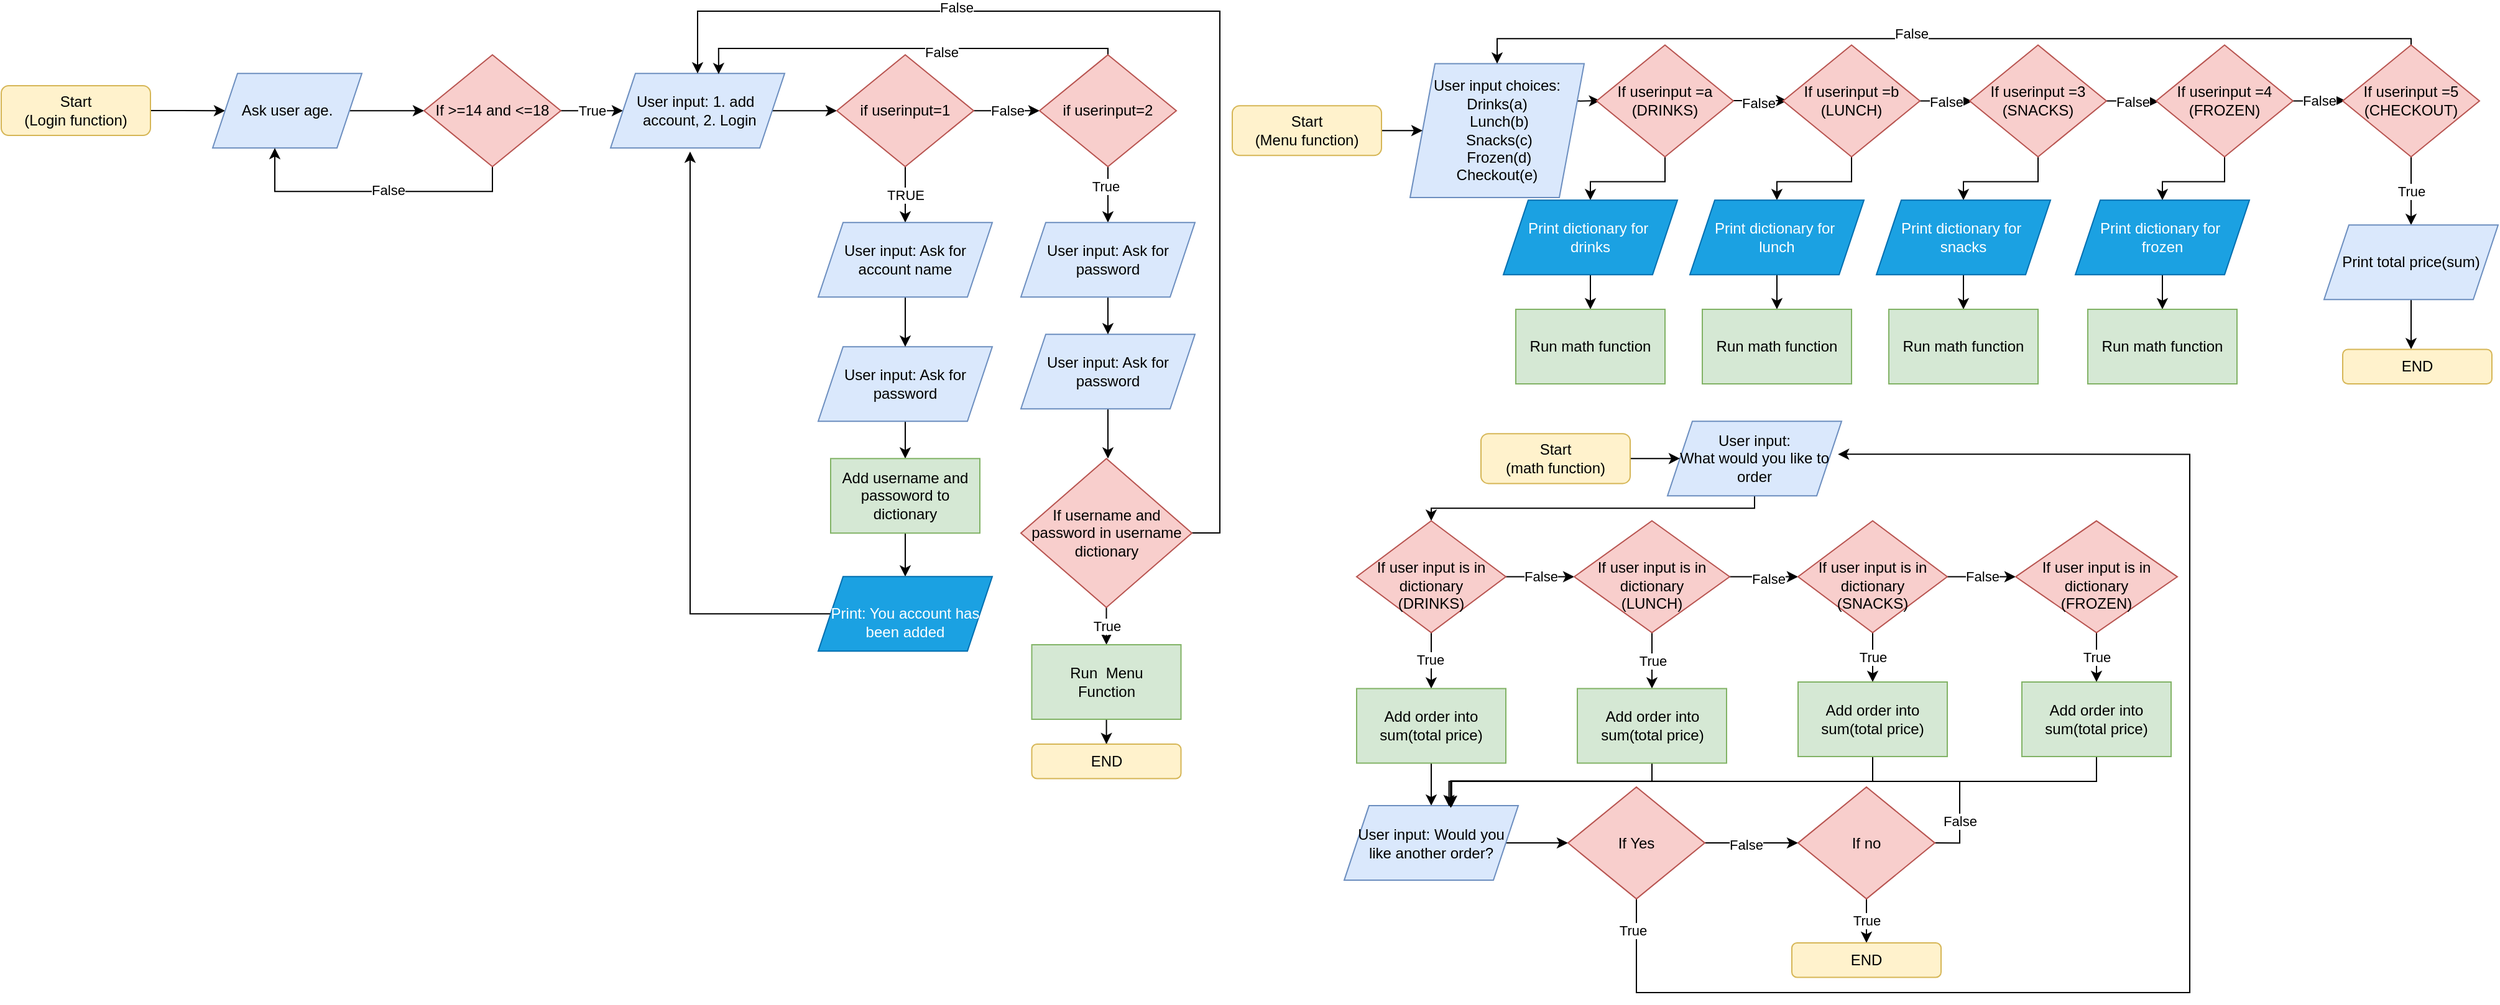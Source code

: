 <mxfile version="21.2.9" type="device">
  <diagram name="Page-1" id="c93hOQ8DvyCHXwdb_RiX">
    <mxGraphModel dx="1313" dy="796" grid="1" gridSize="10" guides="1" tooltips="1" connect="1" arrows="1" fold="1" page="1" pageScale="1" pageWidth="827" pageHeight="1169" math="0" shadow="0">
      <root>
        <mxCell id="0" />
        <mxCell id="1" parent="0" />
        <mxCell id="sAPqX24pcC3J2kppDREi-6" style="edgeStyle=orthogonalEdgeStyle;rounded=0;orthogonalLoop=1;jettySize=auto;html=1;entryX=0;entryY=0.5;entryDx=0;entryDy=0;" parent="1" source="sAPqX24pcC3J2kppDREi-2" target="sAPqX24pcC3J2kppDREi-3" edge="1">
          <mxGeometry relative="1" as="geometry" />
        </mxCell>
        <mxCell id="sAPqX24pcC3J2kppDREi-2" value="Start&lt;br&gt;(Login function)" style="rounded=1;whiteSpace=wrap;html=1;fillColor=#fff2cc;strokeColor=#d6b656;" parent="1" vertex="1">
          <mxGeometry x="60" y="130" width="120" height="40" as="geometry" />
        </mxCell>
        <mxCell id="sAPqX24pcC3J2kppDREi-7" style="edgeStyle=orthogonalEdgeStyle;rounded=0;orthogonalLoop=1;jettySize=auto;html=1;" parent="1" source="sAPqX24pcC3J2kppDREi-3" target="sAPqX24pcC3J2kppDREi-5" edge="1">
          <mxGeometry relative="1" as="geometry" />
        </mxCell>
        <mxCell id="sAPqX24pcC3J2kppDREi-3" value="Ask user age." style="shape=parallelogram;perimeter=parallelogramPerimeter;whiteSpace=wrap;html=1;fixedSize=1;fillColor=#dae8fc;strokeColor=#6c8ebf;" parent="1" vertex="1">
          <mxGeometry x="230" y="120.14" width="120" height="60" as="geometry" />
        </mxCell>
        <mxCell id="sAPqX24pcC3J2kppDREi-12" style="edgeStyle=orthogonalEdgeStyle;rounded=0;orthogonalLoop=1;jettySize=auto;html=1;exitX=0.5;exitY=1;exitDx=0;exitDy=0;" parent="1" source="sAPqX24pcC3J2kppDREi-5" edge="1">
          <mxGeometry relative="1" as="geometry">
            <mxPoint x="280" y="180.14" as="targetPoint" />
            <Array as="points">
              <mxPoint x="455" y="215.14" />
              <mxPoint x="280" y="215.14" />
              <mxPoint x="280" y="180.14" />
            </Array>
          </mxGeometry>
        </mxCell>
        <mxCell id="sAPqX24pcC3J2kppDREi-13" value="False" style="edgeLabel;html=1;align=center;verticalAlign=middle;resizable=0;points=[];" parent="sAPqX24pcC3J2kppDREi-12" vertex="1" connectable="0">
          <mxGeometry x="-0.092" y="-1" relative="1" as="geometry">
            <mxPoint as="offset" />
          </mxGeometry>
        </mxCell>
        <mxCell id="sAPqX24pcC3J2kppDREi-15" value="True" style="edgeStyle=orthogonalEdgeStyle;rounded=0;orthogonalLoop=1;jettySize=auto;html=1;entryX=0;entryY=0.5;entryDx=0;entryDy=0;" parent="1" source="sAPqX24pcC3J2kppDREi-5" target="sAPqX24pcC3J2kppDREi-14" edge="1">
          <mxGeometry relative="1" as="geometry" />
        </mxCell>
        <mxCell id="sAPqX24pcC3J2kppDREi-5" value="If &amp;gt;=14 and &amp;lt;=18" style="rhombus;whiteSpace=wrap;html=1;fillColor=#f8cecc;strokeColor=#b85450;" parent="1" vertex="1">
          <mxGeometry x="400" y="105.14" width="110" height="90" as="geometry" />
        </mxCell>
        <mxCell id="sAPqX24pcC3J2kppDREi-24" style="edgeStyle=orthogonalEdgeStyle;rounded=0;orthogonalLoop=1;jettySize=auto;html=1;" parent="1" source="sAPqX24pcC3J2kppDREi-14" target="sAPqX24pcC3J2kppDREi-16" edge="1">
          <mxGeometry relative="1" as="geometry" />
        </mxCell>
        <mxCell id="sAPqX24pcC3J2kppDREi-14" value="User input: 1. add&amp;nbsp;&lt;br&gt;&amp;nbsp;account, 2. Login" style="shape=parallelogram;perimeter=parallelogramPerimeter;whiteSpace=wrap;html=1;fixedSize=1;fillColor=#dae8fc;strokeColor=#6c8ebf;" parent="1" vertex="1">
          <mxGeometry x="550" y="120.14" width="140" height="60" as="geometry" />
        </mxCell>
        <mxCell id="sAPqX24pcC3J2kppDREi-22" value="TRUE" style="edgeStyle=orthogonalEdgeStyle;rounded=0;orthogonalLoop=1;jettySize=auto;html=1;" parent="1" source="sAPqX24pcC3J2kppDREi-16" target="sAPqX24pcC3J2kppDREi-19" edge="1">
          <mxGeometry relative="1" as="geometry" />
        </mxCell>
        <mxCell id="sAPqX24pcC3J2kppDREi-31" value="False" style="edgeStyle=orthogonalEdgeStyle;rounded=0;orthogonalLoop=1;jettySize=auto;html=1;entryX=0;entryY=0.5;entryDx=0;entryDy=0;" parent="1" source="sAPqX24pcC3J2kppDREi-16" target="sAPqX24pcC3J2kppDREi-18" edge="1">
          <mxGeometry relative="1" as="geometry" />
        </mxCell>
        <mxCell id="sAPqX24pcC3J2kppDREi-16" value="if userinput=1" style="rhombus;whiteSpace=wrap;html=1;fillColor=#f8cecc;strokeColor=#b85450;" parent="1" vertex="1">
          <mxGeometry x="732" y="105.14" width="110" height="90" as="geometry" />
        </mxCell>
        <mxCell id="sAPqX24pcC3J2kppDREi-27" value="" style="edgeStyle=orthogonalEdgeStyle;rounded=0;orthogonalLoop=1;jettySize=auto;html=1;" parent="1" source="sAPqX24pcC3J2kppDREi-17" target="sAPqX24pcC3J2kppDREi-26" edge="1">
          <mxGeometry x="0.594" y="23" relative="1" as="geometry">
            <mxPoint as="offset" />
          </mxGeometry>
        </mxCell>
        <mxCell id="sAPqX24pcC3J2kppDREi-17" value="User input: Ask for password" style="shape=parallelogram;perimeter=parallelogramPerimeter;whiteSpace=wrap;html=1;fixedSize=1;fillColor=#dae8fc;strokeColor=#6c8ebf;" parent="1" vertex="1">
          <mxGeometry x="717" y="340.14" width="140" height="60" as="geometry" />
        </mxCell>
        <mxCell id="sAPqX24pcC3J2kppDREi-32" style="edgeStyle=orthogonalEdgeStyle;rounded=0;orthogonalLoop=1;jettySize=auto;html=1;entryX=0.5;entryY=0;entryDx=0;entryDy=0;" parent="1" source="sAPqX24pcC3J2kppDREi-18" target="sAPqX24pcC3J2kppDREi-21" edge="1">
          <mxGeometry relative="1" as="geometry" />
        </mxCell>
        <mxCell id="sAPqX24pcC3J2kppDREi-48" value="True" style="edgeLabel;html=1;align=center;verticalAlign=middle;resizable=0;points=[];" parent="sAPqX24pcC3J2kppDREi-32" vertex="1" connectable="0">
          <mxGeometry x="-0.288" y="-2" relative="1" as="geometry">
            <mxPoint as="offset" />
          </mxGeometry>
        </mxCell>
        <mxCell id="_w8bl6HFfjUdUU0fpf9U-6" style="edgeStyle=orthogonalEdgeStyle;rounded=0;orthogonalLoop=1;jettySize=auto;html=1;entryX=0.621;entryY=0.009;entryDx=0;entryDy=0;entryPerimeter=0;" edge="1" parent="1" source="sAPqX24pcC3J2kppDREi-18" target="sAPqX24pcC3J2kppDREi-14">
          <mxGeometry relative="1" as="geometry">
            <mxPoint x="1030" y="150.14" as="targetPoint" />
            <Array as="points">
              <mxPoint x="950" y="100" />
              <mxPoint x="637" y="100" />
            </Array>
          </mxGeometry>
        </mxCell>
        <mxCell id="_w8bl6HFfjUdUU0fpf9U-8" value="False" style="edgeLabel;html=1;align=center;verticalAlign=middle;resizable=0;points=[];" vertex="1" connectable="0" parent="_w8bl6HFfjUdUU0fpf9U-6">
          <mxGeometry x="-0.176" y="3" relative="1" as="geometry">
            <mxPoint as="offset" />
          </mxGeometry>
        </mxCell>
        <mxCell id="sAPqX24pcC3J2kppDREi-18" value="if userinput=2" style="rhombus;whiteSpace=wrap;html=1;fillColor=#f8cecc;strokeColor=#b85450;" parent="1" vertex="1">
          <mxGeometry x="895" y="105.14" width="110" height="90" as="geometry" />
        </mxCell>
        <mxCell id="sAPqX24pcC3J2kppDREi-23" style="edgeStyle=orthogonalEdgeStyle;rounded=0;orthogonalLoop=1;jettySize=auto;html=1;entryX=0.5;entryY=0;entryDx=0;entryDy=0;" parent="1" source="sAPqX24pcC3J2kppDREi-19" target="sAPqX24pcC3J2kppDREi-17" edge="1">
          <mxGeometry relative="1" as="geometry" />
        </mxCell>
        <mxCell id="sAPqX24pcC3J2kppDREi-19" value="User input: Ask for account name" style="shape=parallelogram;perimeter=parallelogramPerimeter;whiteSpace=wrap;html=1;fixedSize=1;fillColor=#dae8fc;strokeColor=#6c8ebf;" parent="1" vertex="1">
          <mxGeometry x="717" y="240.14" width="140" height="60" as="geometry" />
        </mxCell>
        <mxCell id="sAPqX24pcC3J2kppDREi-40" style="edgeStyle=orthogonalEdgeStyle;rounded=0;orthogonalLoop=1;jettySize=auto;html=1;entryX=0.522;entryY=0;entryDx=0;entryDy=0;entryPerimeter=0;" parent="1" source="sAPqX24pcC3J2kppDREi-20" edge="1">
          <mxGeometry relative="1" as="geometry">
            <mxPoint x="950.03" y="430.14" as="targetPoint" />
          </mxGeometry>
        </mxCell>
        <mxCell id="sAPqX24pcC3J2kppDREi-20" value="User input: Ask for password" style="shape=parallelogram;perimeter=parallelogramPerimeter;whiteSpace=wrap;html=1;fixedSize=1;fillColor=#dae8fc;strokeColor=#6c8ebf;" parent="1" vertex="1">
          <mxGeometry x="880" y="330.14" width="140" height="60" as="geometry" />
        </mxCell>
        <mxCell id="_w8bl6HFfjUdUU0fpf9U-1" style="edgeStyle=orthogonalEdgeStyle;rounded=0;orthogonalLoop=1;jettySize=auto;html=1;entryX=0.5;entryY=0;entryDx=0;entryDy=0;" edge="1" parent="1" source="sAPqX24pcC3J2kppDREi-21" target="sAPqX24pcC3J2kppDREi-20">
          <mxGeometry relative="1" as="geometry" />
        </mxCell>
        <mxCell id="sAPqX24pcC3J2kppDREi-21" value="User input: Ask for password" style="shape=parallelogram;perimeter=parallelogramPerimeter;whiteSpace=wrap;html=1;fixedSize=1;fillColor=#dae8fc;strokeColor=#6c8ebf;" parent="1" vertex="1">
          <mxGeometry x="880" y="240.14" width="140" height="60" as="geometry" />
        </mxCell>
        <mxCell id="4Q9XA_miV3cwY5ju5Qzq-4" style="edgeStyle=orthogonalEdgeStyle;rounded=0;orthogonalLoop=1;jettySize=auto;html=1;entryX=0.5;entryY=0;entryDx=0;entryDy=0;" parent="1" source="sAPqX24pcC3J2kppDREi-26" target="4Q9XA_miV3cwY5ju5Qzq-3" edge="1">
          <mxGeometry relative="1" as="geometry" />
        </mxCell>
        <mxCell id="sAPqX24pcC3J2kppDREi-26" value="Add username and passoword to dictionary" style="rounded=0;whiteSpace=wrap;html=1;fillColor=#d5e8d4;strokeColor=#82b366;" parent="1" vertex="1">
          <mxGeometry x="727" y="430.14" width="120" height="60" as="geometry" />
        </mxCell>
        <mxCell id="L-jvm7y-m4SU_3kIY5i--5" value="True" style="edgeStyle=orthogonalEdgeStyle;rounded=0;orthogonalLoop=1;jettySize=auto;html=1;" parent="1" source="sAPqX24pcC3J2kppDREi-42" target="L-jvm7y-m4SU_3kIY5i--1" edge="1">
          <mxGeometry relative="1" as="geometry" />
        </mxCell>
        <mxCell id="_w8bl6HFfjUdUU0fpf9U-3" style="edgeStyle=orthogonalEdgeStyle;rounded=0;orthogonalLoop=1;jettySize=auto;html=1;entryX=0.5;entryY=0;entryDx=0;entryDy=0;" edge="1" parent="1" source="sAPqX24pcC3J2kppDREi-42" target="sAPqX24pcC3J2kppDREi-14">
          <mxGeometry relative="1" as="geometry">
            <Array as="points">
              <mxPoint x="1040" y="490" />
              <mxPoint x="1040" y="70" />
              <mxPoint x="620" y="70" />
            </Array>
          </mxGeometry>
        </mxCell>
        <mxCell id="_w8bl6HFfjUdUU0fpf9U-4" value="False" style="edgeLabel;html=1;align=center;verticalAlign=middle;resizable=0;points=[];" vertex="1" connectable="0" parent="_w8bl6HFfjUdUU0fpf9U-3">
          <mxGeometry x="0.434" y="-3" relative="1" as="geometry">
            <mxPoint as="offset" />
          </mxGeometry>
        </mxCell>
        <mxCell id="sAPqX24pcC3J2kppDREi-42" value="If username and password in username dictionary" style="rhombus;whiteSpace=wrap;html=1;fillColor=#f8cecc;strokeColor=#b85450;" parent="1" vertex="1">
          <mxGeometry x="880" y="430.14" width="137.5" height="119.86" as="geometry" />
        </mxCell>
        <mxCell id="sAPqX24pcC3J2kppDREi-60" style="edgeStyle=orthogonalEdgeStyle;rounded=0;orthogonalLoop=1;jettySize=auto;html=1;entryX=0.026;entryY=0.497;entryDx=0;entryDy=0;entryPerimeter=0;" parent="1" target="sAPqX24pcC3J2kppDREi-55" edge="1">
          <mxGeometry relative="1" as="geometry">
            <mxPoint x="1273.003" y="142.24" as="sourcePoint" />
          </mxGeometry>
        </mxCell>
        <mxCell id="sAPqX24pcC3J2kppDREi-47" value="User input choices:&lt;br&gt;Drinks(a)&lt;br&gt;&amp;nbsp;Lunch(b)&lt;br&gt;&amp;nbsp;Snacks(c)&lt;br&gt;&amp;nbsp;Frozen(d)&lt;br&gt;Checkout(e)" style="shape=parallelogram;perimeter=parallelogramPerimeter;whiteSpace=wrap;html=1;fixedSize=1;fillColor=#dae8fc;strokeColor=#6c8ebf;" parent="1" vertex="1">
          <mxGeometry x="1193" y="112.28" width="140" height="107.72" as="geometry" />
        </mxCell>
        <mxCell id="sAPqX24pcC3J2kppDREi-61" style="edgeStyle=orthogonalEdgeStyle;rounded=0;orthogonalLoop=1;jettySize=auto;html=1;entryX=0.03;entryY=0.497;entryDx=0;entryDy=0;entryPerimeter=0;" parent="1" source="sAPqX24pcC3J2kppDREi-55" target="sAPqX24pcC3J2kppDREi-56" edge="1">
          <mxGeometry relative="1" as="geometry">
            <Array as="points">
              <mxPoint x="1492.99" y="142.28" />
            </Array>
          </mxGeometry>
        </mxCell>
        <mxCell id="sAPqX24pcC3J2kppDREi-87" value="False" style="edgeLabel;html=1;align=center;verticalAlign=middle;resizable=0;points=[];" parent="sAPqX24pcC3J2kppDREi-61" vertex="1" connectable="0">
          <mxGeometry x="-0.05" y="-2" relative="1" as="geometry">
            <mxPoint as="offset" />
          </mxGeometry>
        </mxCell>
        <mxCell id="i_FzINYeL-t58OxELR1C-27" style="edgeStyle=orthogonalEdgeStyle;rounded=0;orthogonalLoop=1;jettySize=auto;html=1;entryX=0.5;entryY=0;entryDx=0;entryDy=0;" parent="1" source="sAPqX24pcC3J2kppDREi-55" target="i_FzINYeL-t58OxELR1C-18" edge="1">
          <mxGeometry relative="1" as="geometry" />
        </mxCell>
        <mxCell id="sAPqX24pcC3J2kppDREi-55" value="If userinput =a&lt;br&gt;(DRINKS)" style="rhombus;whiteSpace=wrap;html=1;fillColor=#f8cecc;strokeColor=#b85450;" parent="1" vertex="1">
          <mxGeometry x="1342.99" y="97.28" width="110" height="90" as="geometry" />
        </mxCell>
        <mxCell id="sAPqX24pcC3J2kppDREi-62" value="False" style="edgeStyle=orthogonalEdgeStyle;rounded=0;orthogonalLoop=1;jettySize=auto;html=1;entryX=0.019;entryY=0.503;entryDx=0;entryDy=0;entryPerimeter=0;" parent="1" source="sAPqX24pcC3J2kppDREi-56" target="sAPqX24pcC3J2kppDREi-57" edge="1">
          <mxGeometry relative="1" as="geometry" />
        </mxCell>
        <mxCell id="i_FzINYeL-t58OxELR1C-28" style="edgeStyle=orthogonalEdgeStyle;rounded=0;orthogonalLoop=1;jettySize=auto;html=1;entryX=0.5;entryY=0;entryDx=0;entryDy=0;" parent="1" source="sAPqX24pcC3J2kppDREi-56" target="i_FzINYeL-t58OxELR1C-20" edge="1">
          <mxGeometry relative="1" as="geometry" />
        </mxCell>
        <mxCell id="sAPqX24pcC3J2kppDREi-56" value="If userinput =b&lt;br&gt;(LUNCH)" style="rhombus;whiteSpace=wrap;html=1;fillColor=#f8cecc;strokeColor=#b85450;" parent="1" vertex="1">
          <mxGeometry x="1492.99" y="97.28" width="110" height="90" as="geometry" />
        </mxCell>
        <mxCell id="sAPqX24pcC3J2kppDREi-63" value="False" style="edgeStyle=orthogonalEdgeStyle;rounded=0;orthogonalLoop=1;jettySize=auto;html=1;entryX=0.018;entryY=0.506;entryDx=0;entryDy=0;entryPerimeter=0;" parent="1" source="sAPqX24pcC3J2kppDREi-57" target="sAPqX24pcC3J2kppDREi-58" edge="1">
          <mxGeometry relative="1" as="geometry" />
        </mxCell>
        <mxCell id="i_FzINYeL-t58OxELR1C-29" style="edgeStyle=orthogonalEdgeStyle;rounded=0;orthogonalLoop=1;jettySize=auto;html=1;entryX=0.5;entryY=0;entryDx=0;entryDy=0;" parent="1" source="sAPqX24pcC3J2kppDREi-57" target="i_FzINYeL-t58OxELR1C-21" edge="1">
          <mxGeometry relative="1" as="geometry" />
        </mxCell>
        <mxCell id="sAPqX24pcC3J2kppDREi-57" value="If userinput =3&lt;br&gt;(SNACKS)" style="rhombus;whiteSpace=wrap;html=1;fillColor=#f8cecc;strokeColor=#b85450;" parent="1" vertex="1">
          <mxGeometry x="1642.99" y="97.28" width="110" height="90" as="geometry" />
        </mxCell>
        <mxCell id="sAPqX24pcC3J2kppDREi-64" value="False" style="edgeStyle=orthogonalEdgeStyle;rounded=0;orthogonalLoop=1;jettySize=auto;html=1;entryX=0.019;entryY=0.495;entryDx=0;entryDy=0;entryPerimeter=0;" parent="1" source="sAPqX24pcC3J2kppDREi-58" target="sAPqX24pcC3J2kppDREi-59" edge="1">
          <mxGeometry relative="1" as="geometry">
            <mxPoint x="1942.99" y="142.28" as="targetPoint" />
          </mxGeometry>
        </mxCell>
        <mxCell id="i_FzINYeL-t58OxELR1C-30" style="edgeStyle=orthogonalEdgeStyle;rounded=0;orthogonalLoop=1;jettySize=auto;html=1;entryX=0.5;entryY=0;entryDx=0;entryDy=0;" parent="1" source="sAPqX24pcC3J2kppDREi-58" target="i_FzINYeL-t58OxELR1C-22" edge="1">
          <mxGeometry relative="1" as="geometry" />
        </mxCell>
        <mxCell id="sAPqX24pcC3J2kppDREi-58" value="If userinput =4&lt;br&gt;(FROZEN)" style="rhombus;whiteSpace=wrap;html=1;fillColor=#f8cecc;strokeColor=#b85450;" parent="1" vertex="1">
          <mxGeometry x="1792.99" y="97.28" width="110" height="90" as="geometry" />
        </mxCell>
        <mxCell id="sAPqX24pcC3J2kppDREi-86" value="True" style="edgeStyle=orthogonalEdgeStyle;rounded=0;orthogonalLoop=1;jettySize=auto;html=1;" parent="1" source="sAPqX24pcC3J2kppDREi-59" target="sAPqX24pcC3J2kppDREi-83" edge="1">
          <mxGeometry relative="1" as="geometry" />
        </mxCell>
        <mxCell id="i_FzINYeL-t58OxELR1C-35" style="edgeStyle=orthogonalEdgeStyle;rounded=0;orthogonalLoop=1;jettySize=auto;html=1;entryX=0.5;entryY=0;entryDx=0;entryDy=0;" parent="1" source="sAPqX24pcC3J2kppDREi-59" target="sAPqX24pcC3J2kppDREi-47" edge="1">
          <mxGeometry relative="1" as="geometry">
            <Array as="points">
              <mxPoint x="1998" y="92.14" />
              <mxPoint x="1263" y="92.14" />
            </Array>
          </mxGeometry>
        </mxCell>
        <mxCell id="i_FzINYeL-t58OxELR1C-36" value="False" style="edgeLabel;html=1;align=center;verticalAlign=middle;resizable=0;points=[];" parent="i_FzINYeL-t58OxELR1C-35" vertex="1" connectable="0">
          <mxGeometry x="0.071" y="-4" relative="1" as="geometry">
            <mxPoint as="offset" />
          </mxGeometry>
        </mxCell>
        <mxCell id="sAPqX24pcC3J2kppDREi-59" value="If userinput =5&lt;br&gt;(CHECKOUT)" style="rhombus;whiteSpace=wrap;html=1;fillColor=#f8cecc;strokeColor=#b85450;" parent="1" vertex="1">
          <mxGeometry x="1942.99" y="97.28" width="110" height="90" as="geometry" />
        </mxCell>
        <mxCell id="i_FzINYeL-t58OxELR1C-43" style="edgeStyle=orthogonalEdgeStyle;rounded=0;orthogonalLoop=1;jettySize=auto;html=1;" parent="1" source="sAPqX24pcC3J2kppDREi-67" target="sAPqX24pcC3J2kppDREi-81" edge="1">
          <mxGeometry relative="1" as="geometry">
            <Array as="points">
              <mxPoint x="1470" y="470.14" />
              <mxPoint x="1210" y="470.14" />
            </Array>
          </mxGeometry>
        </mxCell>
        <mxCell id="sAPqX24pcC3J2kppDREi-67" value="User input: &lt;br&gt;What would you like to order" style="shape=parallelogram;perimeter=parallelogramPerimeter;whiteSpace=wrap;html=1;fixedSize=1;fillColor=#dae8fc;strokeColor=#6c8ebf;" parent="1" vertex="1">
          <mxGeometry x="1400" y="400.14" width="140" height="60" as="geometry" />
        </mxCell>
        <mxCell id="i_FzINYeL-t58OxELR1C-53" value="False" style="edgeStyle=orthogonalEdgeStyle;rounded=0;orthogonalLoop=1;jettySize=auto;html=1;" parent="1" source="sAPqX24pcC3J2kppDREi-81" target="i_FzINYeL-t58OxELR1C-50" edge="1">
          <mxGeometry relative="1" as="geometry" />
        </mxCell>
        <mxCell id="i_FzINYeL-t58OxELR1C-59" style="edgeStyle=orthogonalEdgeStyle;rounded=0;orthogonalLoop=1;jettySize=auto;html=1;entryX=0.5;entryY=0;entryDx=0;entryDy=0;" parent="1" source="sAPqX24pcC3J2kppDREi-81" target="sAPqX24pcC3J2kppDREi-82" edge="1">
          <mxGeometry relative="1" as="geometry" />
        </mxCell>
        <mxCell id="i_FzINYeL-t58OxELR1C-67" value="True" style="edgeLabel;html=1;align=center;verticalAlign=middle;resizable=0;points=[];" parent="i_FzINYeL-t58OxELR1C-59" vertex="1" connectable="0">
          <mxGeometry x="-0.073" y="-1" relative="1" as="geometry">
            <mxPoint as="offset" />
          </mxGeometry>
        </mxCell>
        <mxCell id="sAPqX24pcC3J2kppDREi-81" value="&lt;br&gt;If user input is in dictionary&lt;br&gt;(DRINKS)" style="rhombus;whiteSpace=wrap;html=1;fillColor=#f8cecc;strokeColor=#b85450;" parent="1" vertex="1">
          <mxGeometry x="1150" y="480.28" width="120" height="90" as="geometry" />
        </mxCell>
        <mxCell id="_w8bl6HFfjUdUU0fpf9U-24" style="edgeStyle=orthogonalEdgeStyle;rounded=0;orthogonalLoop=1;jettySize=auto;html=1;" edge="1" parent="1" source="sAPqX24pcC3J2kppDREi-82" target="sAPqX24pcC3J2kppDREi-124">
          <mxGeometry relative="1" as="geometry" />
        </mxCell>
        <mxCell id="sAPqX24pcC3J2kppDREi-82" value="Add order into sum(total price)" style="rounded=0;whiteSpace=wrap;html=1;fillColor=#d5e8d4;strokeColor=#82b366;" parent="1" vertex="1">
          <mxGeometry x="1150" y="615.28" width="120" height="60" as="geometry" />
        </mxCell>
        <mxCell id="sAPqX24pcC3J2kppDREi-109" style="edgeStyle=orthogonalEdgeStyle;rounded=0;orthogonalLoop=1;jettySize=auto;html=1;" parent="1" source="sAPqX24pcC3J2kppDREi-83" edge="1">
          <mxGeometry relative="1" as="geometry">
            <mxPoint x="1998" y="342.14" as="targetPoint" />
          </mxGeometry>
        </mxCell>
        <mxCell id="sAPqX24pcC3J2kppDREi-83" value="Print total price(sum)" style="shape=parallelogram;perimeter=parallelogramPerimeter;whiteSpace=wrap;html=1;fixedSize=1;fillColor=#dae8fc;strokeColor=#6c8ebf;" parent="1" vertex="1">
          <mxGeometry x="1927.99" y="242.14" width="140" height="60" as="geometry" />
        </mxCell>
        <mxCell id="sAPqX24pcC3J2kppDREi-110" value="END" style="rounded=1;whiteSpace=wrap;html=1;fillColor=#fff2cc;strokeColor=#d6b656;" parent="1" vertex="1">
          <mxGeometry x="1943" y="342.28" width="120" height="27.72" as="geometry" />
        </mxCell>
        <mxCell id="_w8bl6HFfjUdUU0fpf9U-22" style="edgeStyle=orthogonalEdgeStyle;rounded=0;orthogonalLoop=1;jettySize=auto;html=1;" edge="1" parent="1" source="sAPqX24pcC3J2kppDREi-124" target="sAPqX24pcC3J2kppDREi-125">
          <mxGeometry relative="1" as="geometry" />
        </mxCell>
        <mxCell id="sAPqX24pcC3J2kppDREi-124" value="User input: Would you like another order?" style="shape=parallelogram;perimeter=parallelogramPerimeter;whiteSpace=wrap;html=1;fixedSize=1;fillColor=#dae8fc;strokeColor=#6c8ebf;" parent="1" vertex="1">
          <mxGeometry x="1140" y="709.56" width="140" height="60" as="geometry" />
        </mxCell>
        <mxCell id="i_FzINYeL-t58OxELR1C-69" style="edgeStyle=orthogonalEdgeStyle;rounded=0;orthogonalLoop=1;jettySize=auto;html=1;" parent="1" source="sAPqX24pcC3J2kppDREi-125" target="sAPqX24pcC3J2kppDREi-126" edge="1">
          <mxGeometry relative="1" as="geometry" />
        </mxCell>
        <mxCell id="i_FzINYeL-t58OxELR1C-70" value="False" style="edgeLabel;html=1;align=center;verticalAlign=middle;resizable=0;points=[];" parent="i_FzINYeL-t58OxELR1C-69" vertex="1" connectable="0">
          <mxGeometry x="-0.204" y="-1" relative="1" as="geometry">
            <mxPoint x="3" as="offset" />
          </mxGeometry>
        </mxCell>
        <mxCell id="_w8bl6HFfjUdUU0fpf9U-30" style="edgeStyle=orthogonalEdgeStyle;rounded=0;orthogonalLoop=1;jettySize=auto;html=1;entryX=0.979;entryY=0.442;entryDx=0;entryDy=0;entryPerimeter=0;exitX=0.5;exitY=1;exitDx=0;exitDy=0;" edge="1" parent="1" source="sAPqX24pcC3J2kppDREi-125" target="sAPqX24pcC3J2kppDREi-67">
          <mxGeometry relative="1" as="geometry">
            <Array as="points">
              <mxPoint x="1375" y="860" />
              <mxPoint x="1820" y="860" />
              <mxPoint x="1820" y="427" />
            </Array>
          </mxGeometry>
        </mxCell>
        <mxCell id="_w8bl6HFfjUdUU0fpf9U-34" value="True" style="edgeLabel;html=1;align=center;verticalAlign=middle;resizable=0;points=[];" vertex="1" connectable="0" parent="_w8bl6HFfjUdUU0fpf9U-30">
          <mxGeometry x="-0.959" y="-3" relative="1" as="geometry">
            <mxPoint as="offset" />
          </mxGeometry>
        </mxCell>
        <mxCell id="sAPqX24pcC3J2kppDREi-125" value="If Yes" style="rhombus;whiteSpace=wrap;html=1;fillColor=#f8cecc;strokeColor=#b85450;" parent="1" vertex="1">
          <mxGeometry x="1320" y="694.56" width="110" height="90" as="geometry" />
        </mxCell>
        <mxCell id="L-jvm7y-m4SU_3kIY5i--10" value="True" style="edgeStyle=orthogonalEdgeStyle;rounded=0;orthogonalLoop=1;jettySize=auto;html=1;entryX=0.5;entryY=0;entryDx=0;entryDy=0;" parent="1" source="sAPqX24pcC3J2kppDREi-126" target="L-jvm7y-m4SU_3kIY5i--8" edge="1">
          <mxGeometry relative="1" as="geometry" />
        </mxCell>
        <mxCell id="_w8bl6HFfjUdUU0fpf9U-36" style="edgeStyle=orthogonalEdgeStyle;rounded=0;orthogonalLoop=1;jettySize=auto;html=1;entryX=0.602;entryY=0.007;entryDx=0;entryDy=0;entryPerimeter=0;exitX=1;exitY=0.5;exitDx=0;exitDy=0;" edge="1" parent="1" source="sAPqX24pcC3J2kppDREi-126" target="sAPqX24pcC3J2kppDREi-124">
          <mxGeometry relative="1" as="geometry">
            <mxPoint x="1640" y="740" as="targetPoint" />
            <Array as="points">
              <mxPoint x="1635" y="740" />
              <mxPoint x="1635" y="690" />
              <mxPoint x="1224" y="690" />
            </Array>
          </mxGeometry>
        </mxCell>
        <mxCell id="_w8bl6HFfjUdUU0fpf9U-37" value="False" style="edgeLabel;html=1;align=center;verticalAlign=middle;resizable=0;points=[];" vertex="1" connectable="0" parent="_w8bl6HFfjUdUU0fpf9U-36">
          <mxGeometry x="-0.848" relative="1" as="geometry">
            <mxPoint as="offset" />
          </mxGeometry>
        </mxCell>
        <mxCell id="sAPqX24pcC3J2kppDREi-126" value="If no" style="rhombus;whiteSpace=wrap;html=1;fillColor=#f8cecc;strokeColor=#b85450;" parent="1" vertex="1">
          <mxGeometry x="1505" y="694.56" width="110" height="90" as="geometry" />
        </mxCell>
        <mxCell id="L-jvm7y-m4SU_3kIY5i--16" style="edgeStyle=orthogonalEdgeStyle;rounded=0;orthogonalLoop=1;jettySize=auto;html=1;entryX=0.5;entryY=0;entryDx=0;entryDy=0;" parent="1" source="i_FzINYeL-t58OxELR1C-18" target="L-jvm7y-m4SU_3kIY5i--12" edge="1">
          <mxGeometry relative="1" as="geometry" />
        </mxCell>
        <mxCell id="i_FzINYeL-t58OxELR1C-18" value="Print dictionary for&amp;nbsp;&lt;br&gt;drinks" style="shape=parallelogram;perimeter=parallelogramPerimeter;whiteSpace=wrap;html=1;fixedSize=1;fillColor=#1ba1e2;strokeColor=#006EAF;fontColor=#ffffff;" parent="1" vertex="1">
          <mxGeometry x="1268" y="222.14" width="140" height="60" as="geometry" />
        </mxCell>
        <mxCell id="L-jvm7y-m4SU_3kIY5i--21" style="edgeStyle=orthogonalEdgeStyle;rounded=0;orthogonalLoop=1;jettySize=auto;html=1;entryX=0.5;entryY=0;entryDx=0;entryDy=0;" parent="1" source="i_FzINYeL-t58OxELR1C-20" target="L-jvm7y-m4SU_3kIY5i--13" edge="1">
          <mxGeometry relative="1" as="geometry" />
        </mxCell>
        <mxCell id="i_FzINYeL-t58OxELR1C-20" value="Print dictionary for&amp;nbsp;&lt;br&gt;lunch" style="shape=parallelogram;perimeter=parallelogramPerimeter;whiteSpace=wrap;html=1;fixedSize=1;fillColor=#1ba1e2;strokeColor=#006EAF;fontColor=#ffffff;" parent="1" vertex="1">
          <mxGeometry x="1418" y="222.14" width="140" height="60" as="geometry" />
        </mxCell>
        <mxCell id="L-jvm7y-m4SU_3kIY5i--23" style="edgeStyle=orthogonalEdgeStyle;rounded=0;orthogonalLoop=1;jettySize=auto;html=1;entryX=0.5;entryY=0;entryDx=0;entryDy=0;" parent="1" source="i_FzINYeL-t58OxELR1C-21" target="L-jvm7y-m4SU_3kIY5i--14" edge="1">
          <mxGeometry relative="1" as="geometry" />
        </mxCell>
        <mxCell id="i_FzINYeL-t58OxELR1C-21" value="Print dictionary for&amp;nbsp;&lt;br&gt;snacks" style="shape=parallelogram;perimeter=parallelogramPerimeter;whiteSpace=wrap;html=1;fixedSize=1;fillColor=#1ba1e2;strokeColor=#006EAF;fontColor=#ffffff;" parent="1" vertex="1">
          <mxGeometry x="1568" y="222.14" width="140" height="60" as="geometry" />
        </mxCell>
        <mxCell id="L-jvm7y-m4SU_3kIY5i--24" style="edgeStyle=orthogonalEdgeStyle;rounded=0;orthogonalLoop=1;jettySize=auto;html=1;" parent="1" source="i_FzINYeL-t58OxELR1C-22" target="L-jvm7y-m4SU_3kIY5i--15" edge="1">
          <mxGeometry relative="1" as="geometry" />
        </mxCell>
        <mxCell id="i_FzINYeL-t58OxELR1C-22" value="Print dictionary for&amp;nbsp;&lt;br&gt;frozen" style="shape=parallelogram;perimeter=parallelogramPerimeter;whiteSpace=wrap;html=1;fixedSize=1;fillColor=#1ba1e2;strokeColor=#006EAF;fontColor=#ffffff;" parent="1" vertex="1">
          <mxGeometry x="1728" y="222.14" width="140" height="60" as="geometry" />
        </mxCell>
        <mxCell id="i_FzINYeL-t58OxELR1C-55" style="edgeStyle=orthogonalEdgeStyle;rounded=0;orthogonalLoop=1;jettySize=auto;html=1;" parent="1" source="i_FzINYeL-t58OxELR1C-50" target="i_FzINYeL-t58OxELR1C-51" edge="1">
          <mxGeometry relative="1" as="geometry" />
        </mxCell>
        <mxCell id="i_FzINYeL-t58OxELR1C-57" value="False" style="edgeLabel;html=1;align=center;verticalAlign=middle;resizable=0;points=[];" parent="i_FzINYeL-t58OxELR1C-55" vertex="1" connectable="0">
          <mxGeometry x="0.109" y="-1" relative="1" as="geometry">
            <mxPoint as="offset" />
          </mxGeometry>
        </mxCell>
        <mxCell id="_w8bl6HFfjUdUU0fpf9U-16" value="True" style="edgeStyle=orthogonalEdgeStyle;rounded=0;orthogonalLoop=1;jettySize=auto;html=1;entryX=0.5;entryY=0;entryDx=0;entryDy=0;" edge="1" parent="1" source="i_FzINYeL-t58OxELR1C-50" target="_w8bl6HFfjUdUU0fpf9U-12">
          <mxGeometry relative="1" as="geometry" />
        </mxCell>
        <mxCell id="i_FzINYeL-t58OxELR1C-50" value="&lt;br&gt;If user input is in dictionary&lt;br&gt;(LUNCH)" style="rhombus;whiteSpace=wrap;html=1;fillColor=#f8cecc;strokeColor=#b85450;" parent="1" vertex="1">
          <mxGeometry x="1325" y="480.28" width="125" height="90" as="geometry" />
        </mxCell>
        <mxCell id="i_FzINYeL-t58OxELR1C-56" value="False" style="edgeStyle=orthogonalEdgeStyle;rounded=0;orthogonalLoop=1;jettySize=auto;html=1;" parent="1" source="i_FzINYeL-t58OxELR1C-51" target="i_FzINYeL-t58OxELR1C-52" edge="1">
          <mxGeometry relative="1" as="geometry" />
        </mxCell>
        <mxCell id="_w8bl6HFfjUdUU0fpf9U-17" value="True" style="edgeStyle=orthogonalEdgeStyle;rounded=0;orthogonalLoop=1;jettySize=auto;html=1;entryX=0.5;entryY=0;entryDx=0;entryDy=0;" edge="1" parent="1" source="i_FzINYeL-t58OxELR1C-51" target="_w8bl6HFfjUdUU0fpf9U-13">
          <mxGeometry relative="1" as="geometry" />
        </mxCell>
        <mxCell id="i_FzINYeL-t58OxELR1C-51" value="&lt;br&gt;If user input is in dictionary&lt;br&gt;(SNACKS)" style="rhombus;whiteSpace=wrap;html=1;fillColor=#f8cecc;strokeColor=#b85450;" parent="1" vertex="1">
          <mxGeometry x="1505" y="480.28" width="120" height="90" as="geometry" />
        </mxCell>
        <mxCell id="_w8bl6HFfjUdUU0fpf9U-18" value="True" style="edgeStyle=orthogonalEdgeStyle;rounded=0;orthogonalLoop=1;jettySize=auto;html=1;" edge="1" parent="1" source="i_FzINYeL-t58OxELR1C-52" target="_w8bl6HFfjUdUU0fpf9U-15">
          <mxGeometry relative="1" as="geometry" />
        </mxCell>
        <mxCell id="i_FzINYeL-t58OxELR1C-52" value="&lt;br&gt;If user input is in dictionary&lt;br&gt;(FROZEN)" style="rhombus;whiteSpace=wrap;html=1;fillColor=#f8cecc;strokeColor=#b85450;" parent="1" vertex="1">
          <mxGeometry x="1680" y="480.28" width="130" height="90" as="geometry" />
        </mxCell>
        <mxCell id="4_mMgGhHoww_KSIwSyRq-2" style="edgeStyle=orthogonalEdgeStyle;rounded=0;orthogonalLoop=1;jettySize=auto;html=1;entryX=0.457;entryY=1.048;entryDx=0;entryDy=0;entryPerimeter=0;" parent="1" source="4Q9XA_miV3cwY5ju5Qzq-3" target="sAPqX24pcC3J2kppDREi-14" edge="1">
          <mxGeometry relative="1" as="geometry" />
        </mxCell>
        <mxCell id="4Q9XA_miV3cwY5ju5Qzq-3" value="&lt;br&gt;Print: You account has been added" style="shape=parallelogram;perimeter=parallelogramPerimeter;whiteSpace=wrap;html=1;fixedSize=1;fillColor=#1ba1e2;strokeColor=#006EAF;fontColor=#ffffff;" parent="1" vertex="1">
          <mxGeometry x="717" y="525.14" width="140" height="60" as="geometry" />
        </mxCell>
        <mxCell id="L-jvm7y-m4SU_3kIY5i--6" style="edgeStyle=orthogonalEdgeStyle;rounded=0;orthogonalLoop=1;jettySize=auto;html=1;" parent="1" source="L-jvm7y-m4SU_3kIY5i--1" target="L-jvm7y-m4SU_3kIY5i--4" edge="1">
          <mxGeometry relative="1" as="geometry" />
        </mxCell>
        <mxCell id="L-jvm7y-m4SU_3kIY5i--1" value="Run&amp;nbsp; Menu&lt;br&gt;Function" style="rounded=0;whiteSpace=wrap;html=1;fillColor=#d5e8d4;strokeColor=#82b366;" parent="1" vertex="1">
          <mxGeometry x="888.75" y="580" width="120" height="60" as="geometry" />
        </mxCell>
        <mxCell id="L-jvm7y-m4SU_3kIY5i--3" style="edgeStyle=orthogonalEdgeStyle;rounded=0;orthogonalLoop=1;jettySize=auto;html=1;" parent="1" source="L-jvm7y-m4SU_3kIY5i--2" target="sAPqX24pcC3J2kppDREi-47" edge="1">
          <mxGeometry relative="1" as="geometry" />
        </mxCell>
        <mxCell id="L-jvm7y-m4SU_3kIY5i--2" value="Start&lt;br&gt;(Menu function)" style="rounded=1;whiteSpace=wrap;html=1;fillColor=#fff2cc;strokeColor=#d6b656;" parent="1" vertex="1">
          <mxGeometry x="1050" y="146.14" width="120" height="40" as="geometry" />
        </mxCell>
        <mxCell id="L-jvm7y-m4SU_3kIY5i--4" value="END" style="rounded=1;whiteSpace=wrap;html=1;fillColor=#fff2cc;strokeColor=#d6b656;" parent="1" vertex="1">
          <mxGeometry x="888.75" y="660" width="120" height="27.72" as="geometry" />
        </mxCell>
        <mxCell id="4_mMgGhHoww_KSIwSyRq-1" style="edgeStyle=orthogonalEdgeStyle;rounded=0;orthogonalLoop=1;jettySize=auto;html=1;" parent="1" source="L-jvm7y-m4SU_3kIY5i--7" target="sAPqX24pcC3J2kppDREi-67" edge="1">
          <mxGeometry relative="1" as="geometry" />
        </mxCell>
        <mxCell id="L-jvm7y-m4SU_3kIY5i--7" value="Start&lt;br&gt;(math function)" style="rounded=1;whiteSpace=wrap;html=1;fillColor=#fff2cc;strokeColor=#d6b656;" parent="1" vertex="1">
          <mxGeometry x="1249.99" y="410.07" width="120" height="40.14" as="geometry" />
        </mxCell>
        <mxCell id="L-jvm7y-m4SU_3kIY5i--8" value="END" style="rounded=1;whiteSpace=wrap;html=1;fillColor=#fff2cc;strokeColor=#d6b656;" parent="1" vertex="1">
          <mxGeometry x="1500" y="820" width="120" height="27.72" as="geometry" />
        </mxCell>
        <mxCell id="L-jvm7y-m4SU_3kIY5i--12" value="Run math function" style="rounded=0;whiteSpace=wrap;html=1;fillColor=#d5e8d4;strokeColor=#82b366;" parent="1" vertex="1">
          <mxGeometry x="1278" y="310.0" width="120" height="60" as="geometry" />
        </mxCell>
        <mxCell id="L-jvm7y-m4SU_3kIY5i--13" value="Run math function" style="rounded=0;whiteSpace=wrap;html=1;fillColor=#d5e8d4;strokeColor=#82b366;" parent="1" vertex="1">
          <mxGeometry x="1428" y="310.0" width="120" height="60" as="geometry" />
        </mxCell>
        <mxCell id="L-jvm7y-m4SU_3kIY5i--14" value="Run math function" style="rounded=0;whiteSpace=wrap;html=1;fillColor=#d5e8d4;strokeColor=#82b366;" parent="1" vertex="1">
          <mxGeometry x="1578" y="310.0" width="120" height="60" as="geometry" />
        </mxCell>
        <mxCell id="L-jvm7y-m4SU_3kIY5i--15" value="Run math function" style="rounded=0;whiteSpace=wrap;html=1;fillColor=#d5e8d4;strokeColor=#82b366;" parent="1" vertex="1">
          <mxGeometry x="1738" y="310.0" width="120" height="60" as="geometry" />
        </mxCell>
        <mxCell id="_w8bl6HFfjUdUU0fpf9U-27" style="edgeStyle=orthogonalEdgeStyle;rounded=0;orthogonalLoop=1;jettySize=auto;html=1;entryX=0.617;entryY=0.018;entryDx=0;entryDy=0;entryPerimeter=0;" edge="1" parent="1" source="_w8bl6HFfjUdUU0fpf9U-12" target="sAPqX24pcC3J2kppDREi-124">
          <mxGeometry relative="1" as="geometry">
            <Array as="points">
              <mxPoint x="1388" y="690" />
              <mxPoint x="1226" y="690" />
            </Array>
          </mxGeometry>
        </mxCell>
        <mxCell id="_w8bl6HFfjUdUU0fpf9U-12" value="Add order into sum(total price)" style="rounded=0;whiteSpace=wrap;html=1;fillColor=#d5e8d4;strokeColor=#82b366;" vertex="1" parent="1">
          <mxGeometry x="1327.5" y="615.28" width="120" height="60" as="geometry" />
        </mxCell>
        <mxCell id="_w8bl6HFfjUdUU0fpf9U-28" style="edgeStyle=orthogonalEdgeStyle;rounded=0;orthogonalLoop=1;jettySize=auto;html=1;entryX=0.612;entryY=0.03;entryDx=0;entryDy=0;entryPerimeter=0;" edge="1" parent="1" source="_w8bl6HFfjUdUU0fpf9U-13" target="sAPqX24pcC3J2kppDREi-124">
          <mxGeometry relative="1" as="geometry">
            <Array as="points">
              <mxPoint x="1565" y="690" />
              <mxPoint x="1226" y="690" />
            </Array>
          </mxGeometry>
        </mxCell>
        <mxCell id="_w8bl6HFfjUdUU0fpf9U-13" value="Add order into sum(total price)" style="rounded=0;whiteSpace=wrap;html=1;fillColor=#d5e8d4;strokeColor=#82b366;" vertex="1" parent="1">
          <mxGeometry x="1505" y="610" width="120" height="60" as="geometry" />
        </mxCell>
        <mxCell id="_w8bl6HFfjUdUU0fpf9U-29" style="edgeStyle=orthogonalEdgeStyle;rounded=0;orthogonalLoop=1;jettySize=auto;html=1;entryX=0.612;entryY=0.018;entryDx=0;entryDy=0;entryPerimeter=0;exitX=0.5;exitY=1;exitDx=0;exitDy=0;" edge="1" parent="1" source="_w8bl6HFfjUdUU0fpf9U-15" target="sAPqX24pcC3J2kppDREi-124">
          <mxGeometry relative="1" as="geometry" />
        </mxCell>
        <mxCell id="_w8bl6HFfjUdUU0fpf9U-15" value="Add order into sum(total price)" style="rounded=0;whiteSpace=wrap;html=1;fillColor=#d5e8d4;strokeColor=#82b366;" vertex="1" parent="1">
          <mxGeometry x="1685" y="610" width="120" height="60" as="geometry" />
        </mxCell>
      </root>
    </mxGraphModel>
  </diagram>
</mxfile>
